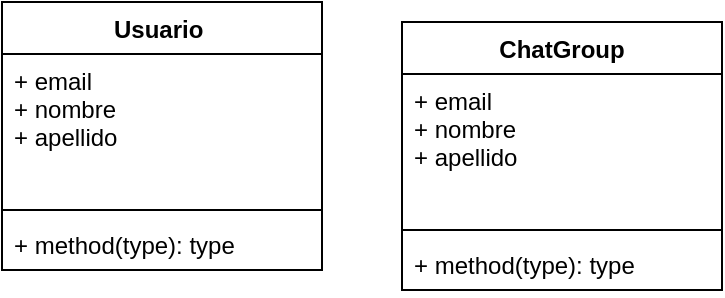 <mxfile>
    <diagram id="FPIDlR0N7oQhEtKF0jAr" name="Page-1">
        <mxGraphModel dx="1050" dy="633" grid="1" gridSize="10" guides="1" tooltips="1" connect="1" arrows="1" fold="1" page="1" pageScale="1" pageWidth="850" pageHeight="1100" math="0" shadow="0">
            <root>
                <mxCell id="0"/>
                <mxCell id="1" parent="0"/>
                <mxCell id="2" value="Usuario " style="swimlane;fontStyle=1;align=center;verticalAlign=top;childLayout=stackLayout;horizontal=1;startSize=26;horizontalStack=0;resizeParent=1;resizeParentMax=0;resizeLast=0;collapsible=1;marginBottom=0;" vertex="1" parent="1">
                    <mxGeometry x="130" y="120" width="160" height="134" as="geometry"/>
                </mxCell>
                <mxCell id="3" value="+ email &#10;+ nombre&#10;+ apellido" style="text;strokeColor=none;fillColor=none;align=left;verticalAlign=top;spacingLeft=4;spacingRight=4;overflow=hidden;rotatable=0;points=[[0,0.5],[1,0.5]];portConstraint=eastwest;" vertex="1" parent="2">
                    <mxGeometry y="26" width="160" height="74" as="geometry"/>
                </mxCell>
                <mxCell id="4" value="" style="line;strokeWidth=1;fillColor=none;align=left;verticalAlign=middle;spacingTop=-1;spacingLeft=3;spacingRight=3;rotatable=0;labelPosition=right;points=[];portConstraint=eastwest;strokeColor=inherit;" vertex="1" parent="2">
                    <mxGeometry y="100" width="160" height="8" as="geometry"/>
                </mxCell>
                <mxCell id="5" value="+ method(type): type" style="text;strokeColor=none;fillColor=none;align=left;verticalAlign=top;spacingLeft=4;spacingRight=4;overflow=hidden;rotatable=0;points=[[0,0.5],[1,0.5]];portConstraint=eastwest;" vertex="1" parent="2">
                    <mxGeometry y="108" width="160" height="26" as="geometry"/>
                </mxCell>
                <mxCell id="6" value="ChatGroup" style="swimlane;fontStyle=1;align=center;verticalAlign=top;childLayout=stackLayout;horizontal=1;startSize=26;horizontalStack=0;resizeParent=1;resizeParentMax=0;resizeLast=0;collapsible=1;marginBottom=0;" vertex="1" parent="1">
                    <mxGeometry x="330" y="130" width="160" height="134" as="geometry"/>
                </mxCell>
                <mxCell id="7" value="+ email &#10;+ nombre&#10;+ apellido" style="text;strokeColor=none;fillColor=none;align=left;verticalAlign=top;spacingLeft=4;spacingRight=4;overflow=hidden;rotatable=0;points=[[0,0.5],[1,0.5]];portConstraint=eastwest;" vertex="1" parent="6">
                    <mxGeometry y="26" width="160" height="74" as="geometry"/>
                </mxCell>
                <mxCell id="8" value="" style="line;strokeWidth=1;fillColor=none;align=left;verticalAlign=middle;spacingTop=-1;spacingLeft=3;spacingRight=3;rotatable=0;labelPosition=right;points=[];portConstraint=eastwest;strokeColor=inherit;" vertex="1" parent="6">
                    <mxGeometry y="100" width="160" height="8" as="geometry"/>
                </mxCell>
                <mxCell id="9" value="+ method(type): type" style="text;strokeColor=none;fillColor=none;align=left;verticalAlign=top;spacingLeft=4;spacingRight=4;overflow=hidden;rotatable=0;points=[[0,0.5],[1,0.5]];portConstraint=eastwest;" vertex="1" parent="6">
                    <mxGeometry y="108" width="160" height="26" as="geometry"/>
                </mxCell>
            </root>
        </mxGraphModel>
    </diagram>
</mxfile>